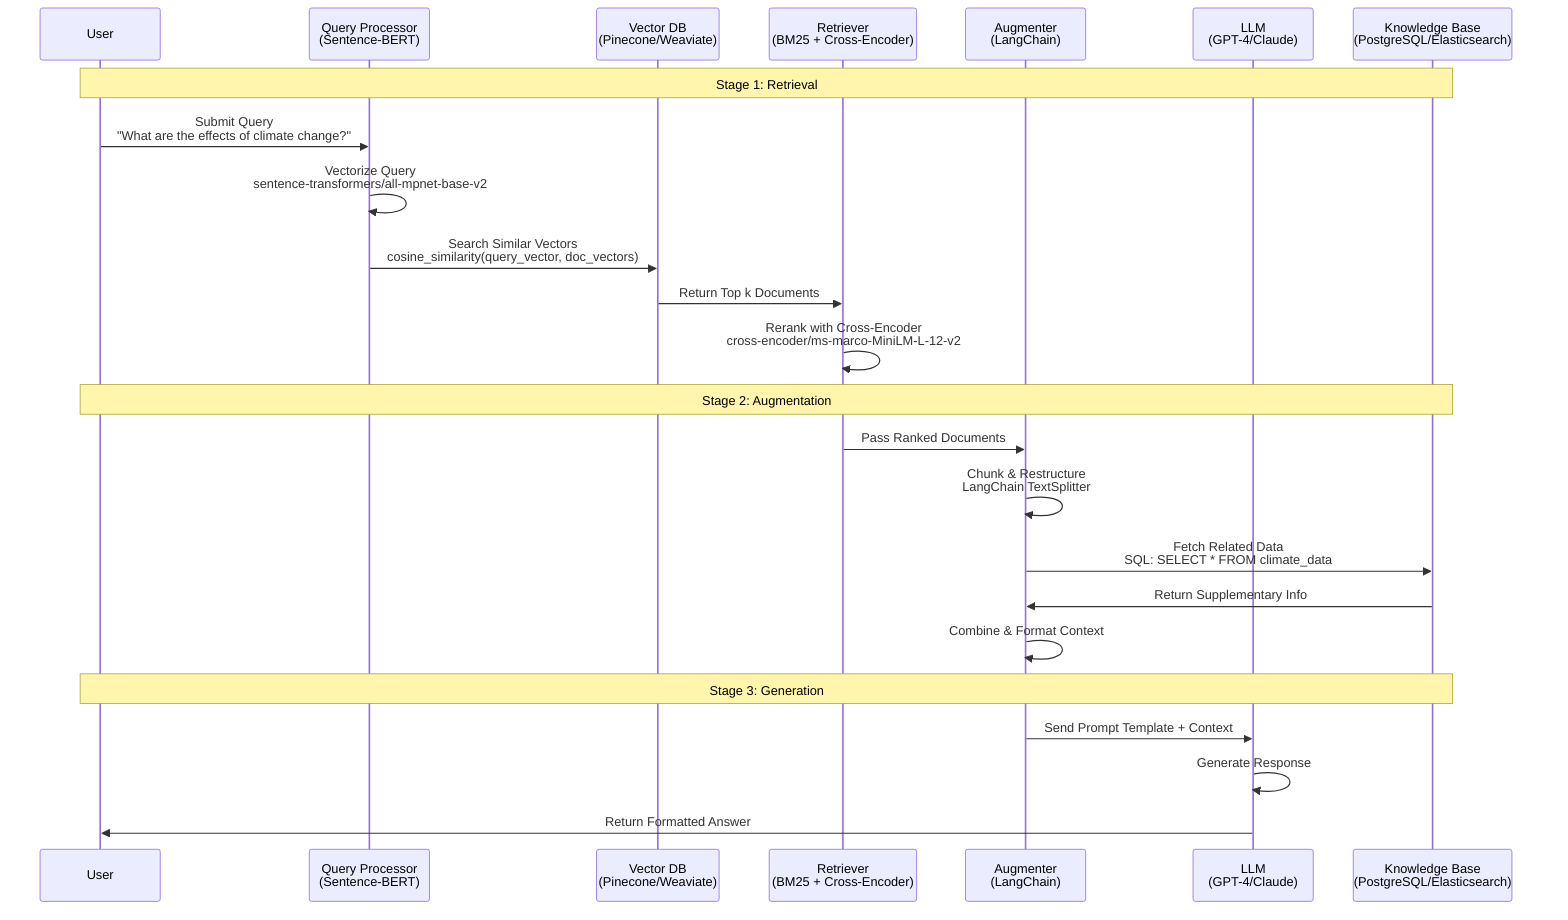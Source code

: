 sequenceDiagram
    participant U as User
    participant Q as Query Processor<br/>(Sentence-BERT)
    participant V as Vector DB<br/>(Pinecone/Weaviate)
    participant R as Retriever<br/>(BM25 + Cross-Encoder)
    participant A as Augmenter<br/>(LangChain)
    participant LLM as LLM<br/>(GPT-4/Claude)
    participant KB as Knowledge Base<br/>(PostgreSQL/Elasticsearch)

    Note over U,KB: Stage 1: Retrieval
    U->>Q: Submit Query<br/>"What are the effects of climate change?"
    Q->>Q: Vectorize Query<br/>sentence-transformers/all-mpnet-base-v2
    Q->>V: Search Similar Vectors<br/>cosine_similarity(query_vector, doc_vectors)
    V->>R: Return Top k Documents
    R->>R: Rerank with Cross-Encoder<br/>cross-encoder/ms-marco-MiniLM-L-12-v2

    Note over U,KB: Stage 2: Augmentation
    R->>A: Pass Ranked Documents
    A->>A: Chunk & Restructure<br/>LangChain TextSplitter
    A->>KB: Fetch Related Data<br/>SQL: SELECT * FROM climate_data
    KB->>A: Return Supplementary Info
    A->>A: Combine & Format Context

    Note over U,KB: Stage 3: Generation
    A->>LLM: Send Prompt Template + Context
    LLM->>LLM: Generate Response
    LLM->>U: Return Formatted Answer